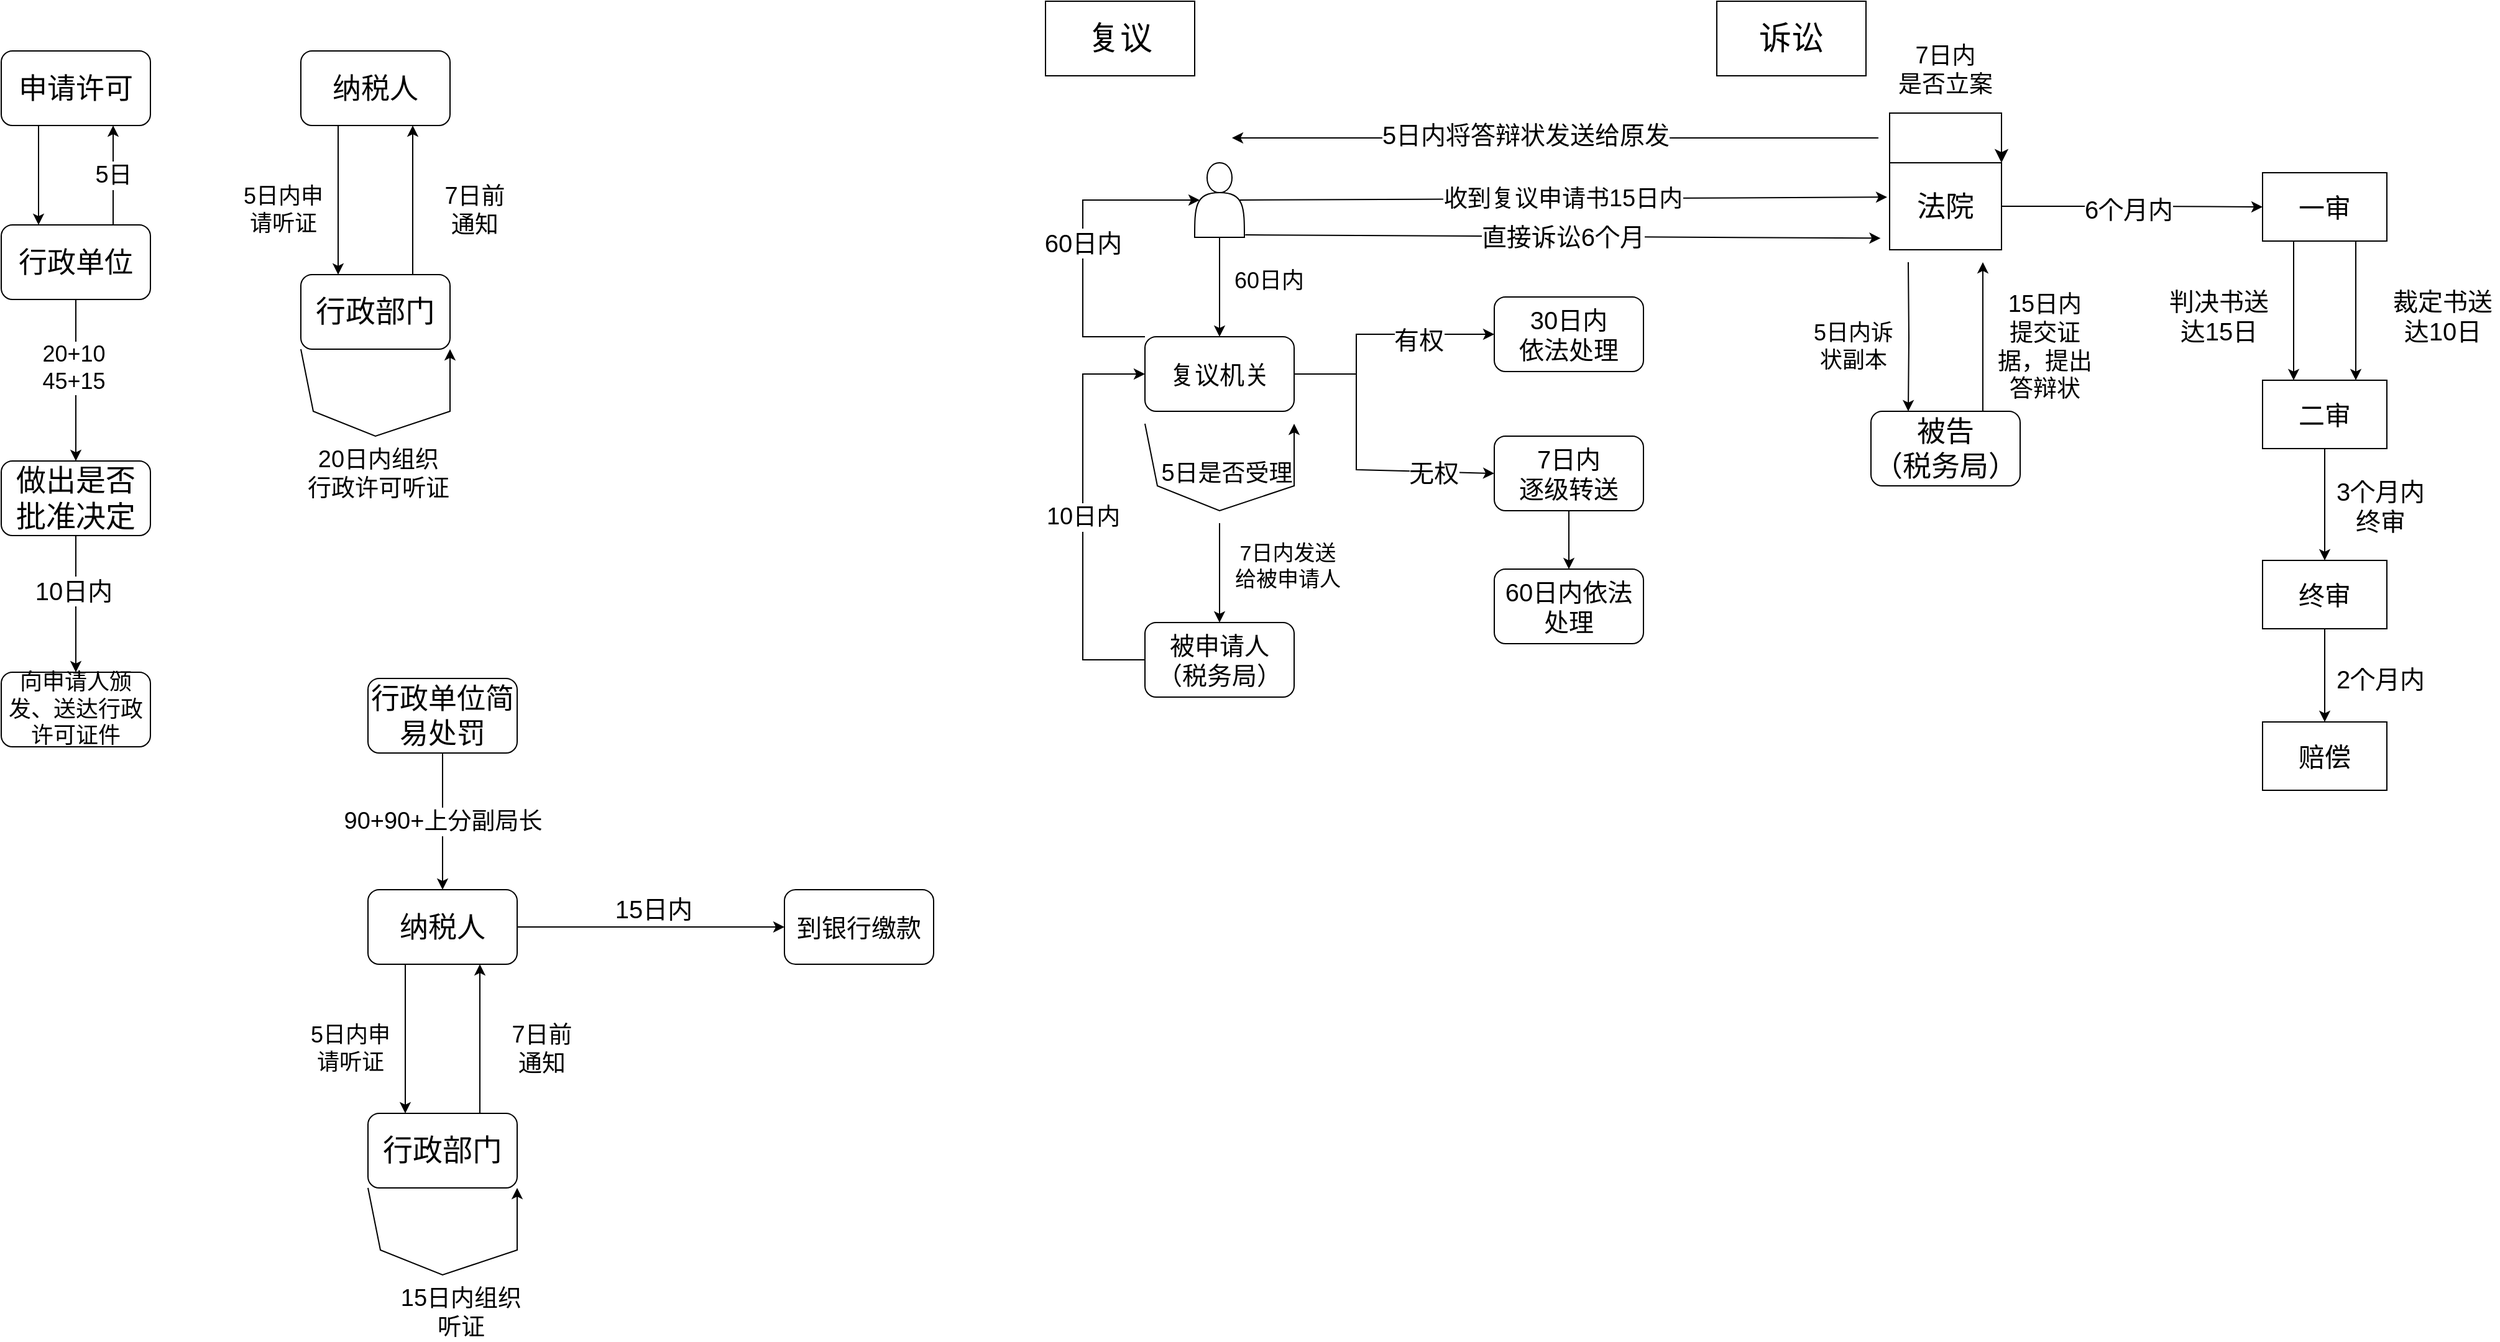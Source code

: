 <mxfile version="21.3.5" type="github">
  <diagram name="第 1 页" id="-ZGSn26ycv_NhK65gIa6">
    <mxGraphModel dx="1789" dy="1200" grid="1" gridSize="10" guides="1" tooltips="1" connect="1" arrows="1" fold="1" page="1" pageScale="1" pageWidth="827" pageHeight="1169" math="0" shadow="0">
      <root>
        <mxCell id="0" />
        <mxCell id="1" parent="0" />
        <mxCell id="Z39Dp9wX__Uqm4KgjtQT-8" value="" style="edgeStyle=orthogonalEdgeStyle;rounded=0;orthogonalLoop=1;jettySize=auto;html=1;exitX=0.25;exitY=1;exitDx=0;exitDy=0;entryX=0.25;entryY=0;entryDx=0;entryDy=0;" edge="1" parent="1" source="Z39Dp9wX__Uqm4KgjtQT-2" target="Z39Dp9wX__Uqm4KgjtQT-3">
          <mxGeometry relative="1" as="geometry" />
        </mxCell>
        <mxCell id="Z39Dp9wX__Uqm4KgjtQT-2" value="&lt;font style=&quot;font-size: 23px;&quot;&gt;申请许可&lt;/font&gt;" style="rounded=1;whiteSpace=wrap;html=1;" vertex="1" parent="1">
          <mxGeometry x="40" y="80" width="120" height="60" as="geometry" />
        </mxCell>
        <mxCell id="Z39Dp9wX__Uqm4KgjtQT-6" value="" style="edgeStyle=orthogonalEdgeStyle;rounded=0;orthogonalLoop=1;jettySize=auto;html=1;" edge="1" parent="1" source="Z39Dp9wX__Uqm4KgjtQT-3" target="Z39Dp9wX__Uqm4KgjtQT-5">
          <mxGeometry relative="1" as="geometry" />
        </mxCell>
        <mxCell id="Z39Dp9wX__Uqm4KgjtQT-9" value="&lt;font style=&quot;font-size: 18px;&quot;&gt;20+10&lt;br&gt;45+15&lt;/font&gt;" style="edgeLabel;html=1;align=center;verticalAlign=middle;resizable=0;points=[];" vertex="1" connectable="0" parent="Z39Dp9wX__Uqm4KgjtQT-6">
          <mxGeometry x="-0.163" y="-2" relative="1" as="geometry">
            <mxPoint as="offset" />
          </mxGeometry>
        </mxCell>
        <mxCell id="Z39Dp9wX__Uqm4KgjtQT-3" value="&lt;font style=&quot;font-size: 23px;&quot;&gt;行政单位&lt;/font&gt;" style="whiteSpace=wrap;html=1;rounded=1;" vertex="1" parent="1">
          <mxGeometry x="40" y="220" width="120" height="60" as="geometry" />
        </mxCell>
        <mxCell id="Z39Dp9wX__Uqm4KgjtQT-93" value="" style="edgeStyle=orthogonalEdgeStyle;rounded=0;orthogonalLoop=1;jettySize=auto;html=1;" edge="1" parent="1" source="Z39Dp9wX__Uqm4KgjtQT-5" target="Z39Dp9wX__Uqm4KgjtQT-92">
          <mxGeometry relative="1" as="geometry" />
        </mxCell>
        <mxCell id="Z39Dp9wX__Uqm4KgjtQT-94" value="&lt;font style=&quot;font-size: 20px;&quot;&gt;10日内&lt;/font&gt;" style="edgeLabel;html=1;align=center;verticalAlign=middle;resizable=0;points=[];" vertex="1" connectable="0" parent="Z39Dp9wX__Uqm4KgjtQT-93">
          <mxGeometry x="-0.212" y="-2" relative="1" as="geometry">
            <mxPoint as="offset" />
          </mxGeometry>
        </mxCell>
        <mxCell id="Z39Dp9wX__Uqm4KgjtQT-5" value="&lt;font style=&quot;font-size: 24px;&quot;&gt;做出是否批准决定&lt;/font&gt;" style="whiteSpace=wrap;html=1;rounded=1;" vertex="1" parent="1">
          <mxGeometry x="40" y="410" width="120" height="60" as="geometry" />
        </mxCell>
        <mxCell id="Z39Dp9wX__Uqm4KgjtQT-7" value="&lt;font style=&quot;font-size: 19px;&quot;&gt;5日&lt;/font&gt;" style="endArrow=classic;html=1;rounded=0;exitX=0.75;exitY=0;exitDx=0;exitDy=0;entryX=0.75;entryY=1;entryDx=0;entryDy=0;" edge="1" parent="1" source="Z39Dp9wX__Uqm4KgjtQT-3" target="Z39Dp9wX__Uqm4KgjtQT-2">
          <mxGeometry width="50" height="50" relative="1" as="geometry">
            <mxPoint x="410" y="190" as="sourcePoint" />
            <mxPoint x="460" y="140" as="targetPoint" />
          </mxGeometry>
        </mxCell>
        <mxCell id="Z39Dp9wX__Uqm4KgjtQT-11" value="&lt;span style=&quot;font-size: 23px;&quot;&gt;行政单位简易处罚&lt;/span&gt;" style="rounded=1;whiteSpace=wrap;html=1;" vertex="1" parent="1">
          <mxGeometry x="335" y="585" width="120" height="60" as="geometry" />
        </mxCell>
        <mxCell id="Z39Dp9wX__Uqm4KgjtQT-12" value="" style="edgeStyle=orthogonalEdgeStyle;rounded=0;orthogonalLoop=1;jettySize=auto;html=1;exitX=0.25;exitY=1;exitDx=0;exitDy=0;entryX=0.25;entryY=0;entryDx=0;entryDy=0;" edge="1" source="Z39Dp9wX__Uqm4KgjtQT-14" target="Z39Dp9wX__Uqm4KgjtQT-15" parent="1">
          <mxGeometry relative="1" as="geometry" />
        </mxCell>
        <mxCell id="Z39Dp9wX__Uqm4KgjtQT-96" value="" style="edgeStyle=orthogonalEdgeStyle;rounded=0;orthogonalLoop=1;jettySize=auto;html=1;" edge="1" parent="1" source="Z39Dp9wX__Uqm4KgjtQT-14" target="Z39Dp9wX__Uqm4KgjtQT-95">
          <mxGeometry relative="1" as="geometry" />
        </mxCell>
        <mxCell id="Z39Dp9wX__Uqm4KgjtQT-14" value="&lt;font style=&quot;font-size: 23px;&quot;&gt;纳税人&lt;/font&gt;" style="whiteSpace=wrap;html=1;rounded=1;" vertex="1" parent="1">
          <mxGeometry x="335" y="755" width="120" height="60" as="geometry" />
        </mxCell>
        <mxCell id="Z39Dp9wX__Uqm4KgjtQT-15" value="&lt;font style=&quot;font-size: 24px;&quot;&gt;行政部门&lt;/font&gt;" style="whiteSpace=wrap;html=1;rounded=1;" vertex="1" parent="1">
          <mxGeometry x="335" y="935" width="120" height="60" as="geometry" />
        </mxCell>
        <mxCell id="Z39Dp9wX__Uqm4KgjtQT-17" value="&lt;font style=&quot;font-size: 19px;&quot;&gt;90+90+上分副局长&lt;/font&gt;" style="endArrow=classic;html=1;rounded=0;exitX=0.5;exitY=1;exitDx=0;exitDy=0;entryX=0.5;entryY=0;entryDx=0;entryDy=0;" edge="1" parent="1" source="Z39Dp9wX__Uqm4KgjtQT-11" target="Z39Dp9wX__Uqm4KgjtQT-14">
          <mxGeometry width="50" height="50" relative="1" as="geometry">
            <mxPoint x="295" y="895" as="sourcePoint" />
            <mxPoint x="345" y="845" as="targetPoint" />
            <mxPoint as="offset" />
          </mxGeometry>
        </mxCell>
        <mxCell id="Z39Dp9wX__Uqm4KgjtQT-19" value="" style="endArrow=classic;html=1;rounded=0;exitX=0;exitY=1;exitDx=0;exitDy=0;entryX=1;entryY=1;entryDx=0;entryDy=0;" edge="1" parent="1" source="Z39Dp9wX__Uqm4KgjtQT-15" target="Z39Dp9wX__Uqm4KgjtQT-15">
          <mxGeometry width="50" height="50" relative="1" as="geometry">
            <mxPoint x="295" y="885" as="sourcePoint" />
            <mxPoint x="445" y="1005" as="targetPoint" />
            <Array as="points">
              <mxPoint x="345" y="1045" />
              <mxPoint x="395" y="1065" />
              <mxPoint x="455" y="1045" />
            </Array>
          </mxGeometry>
        </mxCell>
        <mxCell id="Z39Dp9wX__Uqm4KgjtQT-20" value="&lt;font style=&quot;font-size: 19px;&quot;&gt;15日内组织听证&lt;/font&gt;" style="text;html=1;strokeColor=none;fillColor=none;align=center;verticalAlign=middle;whiteSpace=wrap;rounded=0;" vertex="1" parent="1">
          <mxGeometry x="355" y="1075" width="110" height="40" as="geometry" />
        </mxCell>
        <mxCell id="Z39Dp9wX__Uqm4KgjtQT-26" value="&lt;font style=&quot;font-size: 19px;&quot;&gt;7日前&lt;br&gt;通知&lt;/font&gt;" style="text;html=1;strokeColor=none;fillColor=none;align=center;verticalAlign=middle;whiteSpace=wrap;rounded=0;" vertex="1" parent="1">
          <mxGeometry x="435" y="843" width="80" height="80" as="geometry" />
        </mxCell>
        <mxCell id="Z39Dp9wX__Uqm4KgjtQT-27" value="&lt;font style=&quot;font-size: 18px;&quot;&gt;5日内申请听证&lt;/font&gt;" style="text;html=1;strokeColor=none;fillColor=none;align=center;verticalAlign=middle;whiteSpace=wrap;rounded=0;" vertex="1" parent="1">
          <mxGeometry x="281" y="843" width="80" height="80" as="geometry" />
        </mxCell>
        <mxCell id="Z39Dp9wX__Uqm4KgjtQT-28" value="" style="endArrow=classic;html=1;rounded=0;exitX=0.75;exitY=0;exitDx=0;exitDy=0;entryX=0.75;entryY=1;entryDx=0;entryDy=0;" edge="1" parent="1" source="Z39Dp9wX__Uqm4KgjtQT-15" target="Z39Dp9wX__Uqm4KgjtQT-14">
          <mxGeometry width="50" height="50" relative="1" as="geometry">
            <mxPoint x="295" y="845" as="sourcePoint" />
            <mxPoint x="345" y="795" as="targetPoint" />
          </mxGeometry>
        </mxCell>
        <mxCell id="Z39Dp9wX__Uqm4KgjtQT-29" value="" style="edgeStyle=orthogonalEdgeStyle;rounded=0;orthogonalLoop=1;jettySize=auto;html=1;exitX=0.25;exitY=1;exitDx=0;exitDy=0;entryX=0.25;entryY=0;entryDx=0;entryDy=0;" edge="1" parent="1" source="Z39Dp9wX__Uqm4KgjtQT-30" target="Z39Dp9wX__Uqm4KgjtQT-31">
          <mxGeometry relative="1" as="geometry" />
        </mxCell>
        <mxCell id="Z39Dp9wX__Uqm4KgjtQT-30" value="&lt;font style=&quot;font-size: 23px;&quot;&gt;纳税人&lt;/font&gt;" style="whiteSpace=wrap;html=1;rounded=1;" vertex="1" parent="1">
          <mxGeometry x="281" y="80" width="120" height="60" as="geometry" />
        </mxCell>
        <mxCell id="Z39Dp9wX__Uqm4KgjtQT-31" value="&lt;font style=&quot;font-size: 24px;&quot;&gt;行政部门&lt;/font&gt;" style="whiteSpace=wrap;html=1;rounded=1;" vertex="1" parent="1">
          <mxGeometry x="281" y="260" width="120" height="60" as="geometry" />
        </mxCell>
        <mxCell id="Z39Dp9wX__Uqm4KgjtQT-32" value="" style="endArrow=classic;html=1;rounded=0;exitX=0;exitY=1;exitDx=0;exitDy=0;entryX=1;entryY=1;entryDx=0;entryDy=0;" edge="1" parent="1" source="Z39Dp9wX__Uqm4KgjtQT-31" target="Z39Dp9wX__Uqm4KgjtQT-31">
          <mxGeometry width="50" height="50" relative="1" as="geometry">
            <mxPoint x="241" y="210" as="sourcePoint" />
            <mxPoint x="391" y="330" as="targetPoint" />
            <Array as="points">
              <mxPoint x="291" y="370" />
              <mxPoint x="341" y="390" />
              <mxPoint x="401" y="370" />
            </Array>
          </mxGeometry>
        </mxCell>
        <mxCell id="Z39Dp9wX__Uqm4KgjtQT-33" value="&lt;font style=&quot;font-size: 19px;&quot;&gt;20日内组织&lt;br&gt;行政许可听证&lt;/font&gt;" style="text;html=1;strokeColor=none;fillColor=none;align=center;verticalAlign=middle;whiteSpace=wrap;rounded=0;" vertex="1" parent="1">
          <mxGeometry x="274" y="400" width="139" height="40" as="geometry" />
        </mxCell>
        <mxCell id="Z39Dp9wX__Uqm4KgjtQT-34" value="&lt;font style=&quot;font-size: 19px;&quot;&gt;7日前&lt;br&gt;通知&lt;/font&gt;" style="text;html=1;strokeColor=none;fillColor=none;align=center;verticalAlign=middle;whiteSpace=wrap;rounded=0;" vertex="1" parent="1">
          <mxGeometry x="381" y="168" width="80" height="80" as="geometry" />
        </mxCell>
        <mxCell id="Z39Dp9wX__Uqm4KgjtQT-35" value="&lt;font style=&quot;font-size: 18px;&quot;&gt;5日内申请听证&lt;/font&gt;" style="text;html=1;strokeColor=none;fillColor=none;align=center;verticalAlign=middle;whiteSpace=wrap;rounded=0;" vertex="1" parent="1">
          <mxGeometry x="227" y="168" width="80" height="80" as="geometry" />
        </mxCell>
        <mxCell id="Z39Dp9wX__Uqm4KgjtQT-36" value="" style="endArrow=classic;html=1;rounded=0;exitX=0.75;exitY=0;exitDx=0;exitDy=0;entryX=0.75;entryY=1;entryDx=0;entryDy=0;" edge="1" parent="1" source="Z39Dp9wX__Uqm4KgjtQT-31" target="Z39Dp9wX__Uqm4KgjtQT-30">
          <mxGeometry width="50" height="50" relative="1" as="geometry">
            <mxPoint x="241" y="170" as="sourcePoint" />
            <mxPoint x="291" y="120" as="targetPoint" />
          </mxGeometry>
        </mxCell>
        <mxCell id="Z39Dp9wX__Uqm4KgjtQT-40" value="" style="edgeStyle=orthogonalEdgeStyle;rounded=0;orthogonalLoop=1;jettySize=auto;html=1;" edge="1" parent="1" source="Z39Dp9wX__Uqm4KgjtQT-38" target="Z39Dp9wX__Uqm4KgjtQT-39">
          <mxGeometry relative="1" as="geometry" />
        </mxCell>
        <mxCell id="Z39Dp9wX__Uqm4KgjtQT-38" value="" style="shape=actor;whiteSpace=wrap;html=1;" vertex="1" parent="1">
          <mxGeometry x="1000" y="170" width="40" height="60" as="geometry" />
        </mxCell>
        <mxCell id="Z39Dp9wX__Uqm4KgjtQT-39" value="&lt;font style=&quot;font-size: 20px;&quot;&gt;复议机关&lt;/font&gt;" style="rounded=1;whiteSpace=wrap;html=1;" vertex="1" parent="1">
          <mxGeometry x="960" y="310" width="120" height="60" as="geometry" />
        </mxCell>
        <mxCell id="Z39Dp9wX__Uqm4KgjtQT-41" value="&lt;font style=&quot;font-size: 18px;&quot;&gt;60日内&lt;/font&gt;" style="text;html=1;strokeColor=none;fillColor=none;align=center;verticalAlign=middle;whiteSpace=wrap;rounded=0;" vertex="1" parent="1">
          <mxGeometry x="1030" y="250" width="60" height="30" as="geometry" />
        </mxCell>
        <mxCell id="Z39Dp9wX__Uqm4KgjtQT-42" value="&lt;font style=&quot;font-size: 26px;&quot;&gt;复议&lt;/font&gt;" style="rounded=0;whiteSpace=wrap;html=1;" vertex="1" parent="1">
          <mxGeometry x="880" y="40" width="120" height="60" as="geometry" />
        </mxCell>
        <mxCell id="Z39Dp9wX__Uqm4KgjtQT-43" value="" style="endArrow=classic;html=1;rounded=0;exitX=0;exitY=1;exitDx=0;exitDy=0;entryX=1;entryY=1;entryDx=0;entryDy=0;" edge="1" parent="1">
          <mxGeometry width="50" height="50" relative="1" as="geometry">
            <mxPoint x="960" y="380" as="sourcePoint" />
            <mxPoint x="1080" y="380" as="targetPoint" />
            <Array as="points">
              <mxPoint x="970" y="430" />
              <mxPoint x="1020" y="450" />
              <mxPoint x="1080" y="430" />
            </Array>
          </mxGeometry>
        </mxCell>
        <mxCell id="Z39Dp9wX__Uqm4KgjtQT-44" value="&lt;font style=&quot;font-size: 19px;&quot;&gt;5日是否受理&lt;/font&gt;" style="text;html=1;strokeColor=none;fillColor=none;align=center;verticalAlign=middle;whiteSpace=wrap;rounded=0;" vertex="1" parent="1">
          <mxGeometry x="971" y="400" width="110" height="40" as="geometry" />
        </mxCell>
        <mxCell id="Z39Dp9wX__Uqm4KgjtQT-45" value="&lt;font style=&quot;font-size: 20px;&quot;&gt;被申请人（税务局）&lt;/font&gt;" style="rounded=1;whiteSpace=wrap;html=1;" vertex="1" parent="1">
          <mxGeometry x="960" y="540" width="120" height="60" as="geometry" />
        </mxCell>
        <mxCell id="Z39Dp9wX__Uqm4KgjtQT-46" value="" style="endArrow=classic;html=1;rounded=0;entryX=0.5;entryY=0;entryDx=0;entryDy=0;" edge="1" parent="1" target="Z39Dp9wX__Uqm4KgjtQT-45">
          <mxGeometry width="50" height="50" relative="1" as="geometry">
            <mxPoint x="1020" y="460" as="sourcePoint" />
            <mxPoint x="1400" y="360" as="targetPoint" />
          </mxGeometry>
        </mxCell>
        <mxCell id="Z39Dp9wX__Uqm4KgjtQT-47" value="&lt;font style=&quot;font-size: 17px;&quot;&gt;7日内发送&lt;br&gt;给被申请人&lt;/font&gt;" style="text;html=1;strokeColor=none;fillColor=none;align=center;verticalAlign=middle;whiteSpace=wrap;rounded=0;" vertex="1" parent="1">
          <mxGeometry x="1025" y="480" width="100" height="30" as="geometry" />
        </mxCell>
        <mxCell id="Z39Dp9wX__Uqm4KgjtQT-48" value="&lt;font style=&quot;font-size: 19px;&quot;&gt;10日内&lt;/font&gt;" style="endArrow=classic;html=1;rounded=0;exitX=0;exitY=0.5;exitDx=0;exitDy=0;entryX=0;entryY=0.5;entryDx=0;entryDy=0;" edge="1" parent="1" source="Z39Dp9wX__Uqm4KgjtQT-45" target="Z39Dp9wX__Uqm4KgjtQT-39">
          <mxGeometry width="50" height="50" relative="1" as="geometry">
            <mxPoint x="1300" y="390" as="sourcePoint" />
            <mxPoint x="1350" y="340" as="targetPoint" />
            <Array as="points">
              <mxPoint x="910" y="570" />
              <mxPoint x="910" y="340" />
            </Array>
          </mxGeometry>
        </mxCell>
        <mxCell id="Z39Dp9wX__Uqm4KgjtQT-50" value="&lt;font style=&quot;font-size: 20px;&quot;&gt;60日内&lt;/font&gt;" style="endArrow=classic;html=1;rounded=0;exitX=0;exitY=0;exitDx=0;exitDy=0;entryX=0.1;entryY=0.5;entryDx=0;entryDy=0;entryPerimeter=0;" edge="1" parent="1" source="Z39Dp9wX__Uqm4KgjtQT-39" target="Z39Dp9wX__Uqm4KgjtQT-38">
          <mxGeometry x="-0.003" width="50" height="50" relative="1" as="geometry">
            <mxPoint x="1300" y="370" as="sourcePoint" />
            <mxPoint x="1350" y="320" as="targetPoint" />
            <Array as="points">
              <mxPoint x="910" y="310" />
              <mxPoint x="910" y="200" />
            </Array>
            <mxPoint as="offset" />
          </mxGeometry>
        </mxCell>
        <mxCell id="Z39Dp9wX__Uqm4KgjtQT-57" value="&lt;font style=&quot;font-size: 20px;&quot;&gt;直接诉讼6个月&lt;/font&gt;" style="endArrow=classic;html=1;rounded=0;exitX=1.017;exitY=0.967;exitDx=0;exitDy=0;exitPerimeter=0;entryX=-0.081;entryY=0.867;entryDx=0;entryDy=0;entryPerimeter=0;" edge="1" parent="1" source="Z39Dp9wX__Uqm4KgjtQT-38" target="Z39Dp9wX__Uqm4KgjtQT-59">
          <mxGeometry width="50" height="50" relative="1" as="geometry">
            <mxPoint x="1300" y="370" as="sourcePoint" />
            <mxPoint x="1460" y="228" as="targetPoint" />
          </mxGeometry>
        </mxCell>
        <mxCell id="Z39Dp9wX__Uqm4KgjtQT-58" value="&lt;font style=&quot;font-size: 19px;&quot;&gt;收到复议申请书15日内&lt;/font&gt;" style="endArrow=classic;html=1;rounded=0;exitX=0.9;exitY=0.5;exitDx=0;exitDy=0;exitPerimeter=0;entryX=-0.022;entryY=0.395;entryDx=0;entryDy=0;entryPerimeter=0;" edge="1" parent="1" source="Z39Dp9wX__Uqm4KgjtQT-38" target="Z39Dp9wX__Uqm4KgjtQT-59">
          <mxGeometry x="-0.002" width="50" height="50" relative="1" as="geometry">
            <mxPoint x="1300" y="370" as="sourcePoint" />
            <mxPoint x="1280" y="190" as="targetPoint" />
            <mxPoint as="offset" />
          </mxGeometry>
        </mxCell>
        <mxCell id="Z39Dp9wX__Uqm4KgjtQT-74" value="" style="edgeStyle=orthogonalEdgeStyle;rounded=0;orthogonalLoop=1;jettySize=auto;html=1;" edge="1" parent="1" source="Z39Dp9wX__Uqm4KgjtQT-59" target="Z39Dp9wX__Uqm4KgjtQT-73">
          <mxGeometry relative="1" as="geometry" />
        </mxCell>
        <mxCell id="Z39Dp9wX__Uqm4KgjtQT-75" value="&lt;font style=&quot;font-size: 20px;&quot;&gt;6个月内&lt;/font&gt;" style="edgeLabel;html=1;align=center;verticalAlign=middle;resizable=0;points=[];" vertex="1" connectable="0" parent="Z39Dp9wX__Uqm4KgjtQT-74">
          <mxGeometry x="-0.037" y="-2" relative="1" as="geometry">
            <mxPoint as="offset" />
          </mxGeometry>
        </mxCell>
        <mxCell id="Z39Dp9wX__Uqm4KgjtQT-59" value="&lt;font style=&quot;font-size: 23px;&quot;&gt;法院&lt;/font&gt;" style="shape=loopLimit;whiteSpace=wrap;html=1;size=0;" vertex="1" parent="1">
          <mxGeometry x="1559" y="170" width="90" height="70" as="geometry" />
        </mxCell>
        <mxCell id="Z39Dp9wX__Uqm4KgjtQT-60" value="&lt;font style=&quot;font-size: 26px;&quot;&gt;诉讼&lt;/font&gt;" style="rounded=0;whiteSpace=wrap;html=1;" vertex="1" parent="1">
          <mxGeometry x="1420" y="40" width="120" height="60" as="geometry" />
        </mxCell>
        <mxCell id="Z39Dp9wX__Uqm4KgjtQT-63" value="" style="edgeStyle=elbowEdgeStyle;elbow=horizontal;endArrow=classic;html=1;curved=0;rounded=0;endSize=8;startSize=8;exitX=0;exitY=0;exitDx=0;exitDy=0;entryX=1;entryY=0;entryDx=0;entryDy=0;" edge="1" parent="1" source="Z39Dp9wX__Uqm4KgjtQT-59" target="Z39Dp9wX__Uqm4KgjtQT-59">
          <mxGeometry width="50" height="50" relative="1" as="geometry">
            <mxPoint x="1539" y="340" as="sourcePoint" />
            <mxPoint x="1589" y="290" as="targetPoint" />
            <Array as="points">
              <mxPoint x="1579" y="130" />
              <mxPoint x="1604" y="110" />
            </Array>
          </mxGeometry>
        </mxCell>
        <mxCell id="Z39Dp9wX__Uqm4KgjtQT-65" value="&lt;font style=&quot;font-size: 19px;&quot;&gt;7日内&lt;br&gt;是否立案&lt;/font&gt;" style="text;html=1;strokeColor=none;fillColor=none;align=center;verticalAlign=middle;whiteSpace=wrap;rounded=0;" vertex="1" parent="1">
          <mxGeometry x="1559" y="80" width="90" height="30" as="geometry" />
        </mxCell>
        <mxCell id="Z39Dp9wX__Uqm4KgjtQT-66" value="" style="edgeStyle=orthogonalEdgeStyle;rounded=0;orthogonalLoop=1;jettySize=auto;html=1;exitX=0.25;exitY=1;exitDx=0;exitDy=0;entryX=0.25;entryY=0;entryDx=0;entryDy=0;" edge="1" parent="1" target="Z39Dp9wX__Uqm4KgjtQT-67">
          <mxGeometry relative="1" as="geometry">
            <mxPoint x="1574" y="250" as="sourcePoint" />
          </mxGeometry>
        </mxCell>
        <mxCell id="Z39Dp9wX__Uqm4KgjtQT-67" value="&lt;font style=&quot;font-size: 23px;&quot;&gt;被告&lt;br&gt;（税务局）&lt;/font&gt;" style="whiteSpace=wrap;html=1;rounded=1;" vertex="1" parent="1">
          <mxGeometry x="1544" y="370" width="120" height="60" as="geometry" />
        </mxCell>
        <mxCell id="Z39Dp9wX__Uqm4KgjtQT-68" value="&lt;font style=&quot;font-size: 19px;&quot;&gt;15日内提交证据，提出答辩状&lt;br&gt;&lt;/font&gt;" style="text;html=1;strokeColor=none;fillColor=none;align=center;verticalAlign=middle;whiteSpace=wrap;rounded=0;" vertex="1" parent="1">
          <mxGeometry x="1644" y="278" width="80" height="80" as="geometry" />
        </mxCell>
        <mxCell id="Z39Dp9wX__Uqm4KgjtQT-69" value="&lt;font style=&quot;font-size: 18px;&quot;&gt;5日内诉状副本&lt;/font&gt;" style="text;html=1;strokeColor=none;fillColor=none;align=center;verticalAlign=middle;whiteSpace=wrap;rounded=0;" vertex="1" parent="1">
          <mxGeometry x="1490" y="278" width="80" height="80" as="geometry" />
        </mxCell>
        <mxCell id="Z39Dp9wX__Uqm4KgjtQT-70" value="" style="endArrow=classic;html=1;rounded=0;exitX=0.75;exitY=0;exitDx=0;exitDy=0;entryX=0.75;entryY=1;entryDx=0;entryDy=0;" edge="1" parent="1" source="Z39Dp9wX__Uqm4KgjtQT-67">
          <mxGeometry width="50" height="50" relative="1" as="geometry">
            <mxPoint x="1504" y="280" as="sourcePoint" />
            <mxPoint x="1634" y="250" as="targetPoint" />
          </mxGeometry>
        </mxCell>
        <mxCell id="Z39Dp9wX__Uqm4KgjtQT-71" value="" style="endArrow=classic;html=1;rounded=0;" edge="1" parent="1">
          <mxGeometry width="50" height="50" relative="1" as="geometry">
            <mxPoint x="1550" y="150" as="sourcePoint" />
            <mxPoint x="1030" y="150" as="targetPoint" />
          </mxGeometry>
        </mxCell>
        <mxCell id="Z39Dp9wX__Uqm4KgjtQT-72" value="&lt;font style=&quot;font-size: 20px;&quot;&gt;5日内将答辩状发送给原发&lt;/font&gt;" style="edgeLabel;html=1;align=center;verticalAlign=middle;resizable=0;points=[];" vertex="1" connectable="0" parent="Z39Dp9wX__Uqm4KgjtQT-71">
          <mxGeometry x="0.093" y="-3" relative="1" as="geometry">
            <mxPoint as="offset" />
          </mxGeometry>
        </mxCell>
        <mxCell id="Z39Dp9wX__Uqm4KgjtQT-73" value="&lt;font style=&quot;font-size: 21px;&quot;&gt;一审&lt;/font&gt;" style="rounded=0;whiteSpace=wrap;html=1;" vertex="1" parent="1">
          <mxGeometry x="1859" y="178" width="100" height="55" as="geometry" />
        </mxCell>
        <mxCell id="Z39Dp9wX__Uqm4KgjtQT-86" value="" style="edgeStyle=orthogonalEdgeStyle;rounded=0;orthogonalLoop=1;jettySize=auto;html=1;" edge="1" parent="1" source="Z39Dp9wX__Uqm4KgjtQT-77" target="Z39Dp9wX__Uqm4KgjtQT-85">
          <mxGeometry relative="1" as="geometry" />
        </mxCell>
        <mxCell id="Z39Dp9wX__Uqm4KgjtQT-77" value="&lt;font style=&quot;font-size: 21px;&quot;&gt;二审&lt;/font&gt;" style="rounded=0;whiteSpace=wrap;html=1;" vertex="1" parent="1">
          <mxGeometry x="1859" y="345" width="100" height="55" as="geometry" />
        </mxCell>
        <mxCell id="Z39Dp9wX__Uqm4KgjtQT-78" value="" style="endArrow=classic;html=1;rounded=0;exitX=0.25;exitY=1;exitDx=0;exitDy=0;entryX=0.25;entryY=0;entryDx=0;entryDy=0;" edge="1" parent="1" source="Z39Dp9wX__Uqm4KgjtQT-73" target="Z39Dp9wX__Uqm4KgjtQT-77">
          <mxGeometry width="50" height="50" relative="1" as="geometry">
            <mxPoint x="1719" y="430" as="sourcePoint" />
            <mxPoint x="1769" y="380" as="targetPoint" />
          </mxGeometry>
        </mxCell>
        <mxCell id="Z39Dp9wX__Uqm4KgjtQT-80" value="&lt;font style=&quot;font-size: 20px;&quot;&gt;判决书送达15日&lt;/font&gt;" style="text;html=1;strokeColor=none;fillColor=none;align=center;verticalAlign=middle;whiteSpace=wrap;rounded=0;" vertex="1" parent="1">
          <mxGeometry x="1779" y="265" width="90" height="55" as="geometry" />
        </mxCell>
        <mxCell id="Z39Dp9wX__Uqm4KgjtQT-83" value="" style="endArrow=classic;html=1;rounded=0;exitX=0.75;exitY=1;exitDx=0;exitDy=0;entryX=0.75;entryY=0;entryDx=0;entryDy=0;" edge="1" parent="1" source="Z39Dp9wX__Uqm4KgjtQT-73" target="Z39Dp9wX__Uqm4KgjtQT-77">
          <mxGeometry width="50" height="50" relative="1" as="geometry">
            <mxPoint x="1719" y="400" as="sourcePoint" />
            <mxPoint x="1769" y="350" as="targetPoint" />
          </mxGeometry>
        </mxCell>
        <mxCell id="Z39Dp9wX__Uqm4KgjtQT-84" value="&lt;font style=&quot;font-size: 20px;&quot;&gt;裁定书送达10日&lt;/font&gt;" style="text;html=1;strokeColor=none;fillColor=none;align=center;verticalAlign=middle;whiteSpace=wrap;rounded=0;" vertex="1" parent="1">
          <mxGeometry x="1959" y="265" width="90" height="55" as="geometry" />
        </mxCell>
        <mxCell id="Z39Dp9wX__Uqm4KgjtQT-89" value="" style="edgeStyle=orthogonalEdgeStyle;rounded=0;orthogonalLoop=1;jettySize=auto;html=1;" edge="1" parent="1" source="Z39Dp9wX__Uqm4KgjtQT-85" target="Z39Dp9wX__Uqm4KgjtQT-88">
          <mxGeometry relative="1" as="geometry" />
        </mxCell>
        <mxCell id="Z39Dp9wX__Uqm4KgjtQT-85" value="&lt;font style=&quot;font-size: 21px;&quot;&gt;终审&lt;/font&gt;" style="rounded=0;whiteSpace=wrap;html=1;" vertex="1" parent="1">
          <mxGeometry x="1859" y="490" width="100" height="55" as="geometry" />
        </mxCell>
        <mxCell id="Z39Dp9wX__Uqm4KgjtQT-87" value="&lt;font style=&quot;font-size: 20px;&quot;&gt;3个月内终审&lt;/font&gt;" style="text;html=1;strokeColor=none;fillColor=none;align=center;verticalAlign=middle;whiteSpace=wrap;rounded=0;" vertex="1" parent="1">
          <mxGeometry x="1909" y="418" width="90" height="55" as="geometry" />
        </mxCell>
        <mxCell id="Z39Dp9wX__Uqm4KgjtQT-88" value="&lt;font style=&quot;font-size: 21px;&quot;&gt;赔偿&lt;/font&gt;" style="rounded=0;whiteSpace=wrap;html=1;" vertex="1" parent="1">
          <mxGeometry x="1859" y="620" width="100" height="55" as="geometry" />
        </mxCell>
        <mxCell id="Z39Dp9wX__Uqm4KgjtQT-90" value="&lt;font style=&quot;font-size: 20px;&quot;&gt;2个月内&lt;/font&gt;" style="text;html=1;strokeColor=none;fillColor=none;align=center;verticalAlign=middle;whiteSpace=wrap;rounded=0;" vertex="1" parent="1">
          <mxGeometry x="1909" y="557" width="90" height="55" as="geometry" />
        </mxCell>
        <mxCell id="Z39Dp9wX__Uqm4KgjtQT-92" value="&lt;font style=&quot;font-size: 18px;&quot;&gt;向申请人颁发、送达行政许可证件&lt;/font&gt;" style="whiteSpace=wrap;html=1;rounded=1;" vertex="1" parent="1">
          <mxGeometry x="40" y="580" width="120" height="60" as="geometry" />
        </mxCell>
        <mxCell id="Z39Dp9wX__Uqm4KgjtQT-95" value="&lt;font style=&quot;font-size: 20px;&quot;&gt;到银行缴款&lt;/font&gt;" style="rounded=1;whiteSpace=wrap;html=1;" vertex="1" parent="1">
          <mxGeometry x="670" y="755" width="120" height="60" as="geometry" />
        </mxCell>
        <mxCell id="Z39Dp9wX__Uqm4KgjtQT-98" value="&lt;font style=&quot;font-size: 20px;&quot;&gt;15日内&lt;/font&gt;" style="text;html=1;strokeColor=none;fillColor=none;align=center;verticalAlign=middle;whiteSpace=wrap;rounded=0;" vertex="1" parent="1">
          <mxGeometry x="500" y="755" width="130" height="30" as="geometry" />
        </mxCell>
        <mxCell id="Z39Dp9wX__Uqm4KgjtQT-100" value="&lt;font style=&quot;font-size: 20px;&quot;&gt;30日内&lt;br&gt;依法处理&lt;/font&gt;" style="rounded=1;whiteSpace=wrap;html=1;" vertex="1" parent="1">
          <mxGeometry x="1241" y="278" width="120" height="60" as="geometry" />
        </mxCell>
        <mxCell id="Z39Dp9wX__Uqm4KgjtQT-103" value="" style="edgeStyle=orthogonalEdgeStyle;rounded=0;orthogonalLoop=1;jettySize=auto;html=1;" edge="1" parent="1" source="Z39Dp9wX__Uqm4KgjtQT-101" target="Z39Dp9wX__Uqm4KgjtQT-102">
          <mxGeometry relative="1" as="geometry" />
        </mxCell>
        <mxCell id="Z39Dp9wX__Uqm4KgjtQT-101" value="&lt;font style=&quot;font-size: 20px;&quot;&gt;7日内&lt;br&gt;逐级转送&lt;/font&gt;" style="rounded=1;whiteSpace=wrap;html=1;" vertex="1" parent="1">
          <mxGeometry x="1241" y="390" width="120" height="60" as="geometry" />
        </mxCell>
        <mxCell id="Z39Dp9wX__Uqm4KgjtQT-102" value="&lt;font style=&quot;font-size: 20px;&quot;&gt;60日内依法处理&lt;/font&gt;" style="whiteSpace=wrap;html=1;rounded=1;" vertex="1" parent="1">
          <mxGeometry x="1241" y="497" width="120" height="60" as="geometry" />
        </mxCell>
        <mxCell id="Z39Dp9wX__Uqm4KgjtQT-104" value="" style="endArrow=classic;html=1;rounded=0;exitX=1;exitY=0.5;exitDx=0;exitDy=0;entryX=0;entryY=0.5;entryDx=0;entryDy=0;" edge="1" parent="1" source="Z39Dp9wX__Uqm4KgjtQT-39" target="Z39Dp9wX__Uqm4KgjtQT-100">
          <mxGeometry width="50" height="50" relative="1" as="geometry">
            <mxPoint x="1290" y="540" as="sourcePoint" />
            <mxPoint x="1340" y="490" as="targetPoint" />
            <Array as="points">
              <mxPoint x="1130" y="340" />
              <mxPoint x="1130" y="308" />
            </Array>
          </mxGeometry>
        </mxCell>
        <mxCell id="Z39Dp9wX__Uqm4KgjtQT-106" value="&lt;font style=&quot;font-size: 20px;&quot;&gt;有权&lt;/font&gt;" style="edgeLabel;html=1;align=center;verticalAlign=middle;resizable=0;points=[];" vertex="1" connectable="0" parent="Z39Dp9wX__Uqm4KgjtQT-104">
          <mxGeometry x="0.362" y="-4" relative="1" as="geometry">
            <mxPoint as="offset" />
          </mxGeometry>
        </mxCell>
        <mxCell id="Z39Dp9wX__Uqm4KgjtQT-105" value="" style="endArrow=classic;html=1;rounded=0;exitX=1;exitY=0.5;exitDx=0;exitDy=0;entryX=0;entryY=0.5;entryDx=0;entryDy=0;" edge="1" parent="1" source="Z39Dp9wX__Uqm4KgjtQT-39" target="Z39Dp9wX__Uqm4KgjtQT-101">
          <mxGeometry width="50" height="50" relative="1" as="geometry">
            <mxPoint x="1290" y="540" as="sourcePoint" />
            <mxPoint x="1340" y="490" as="targetPoint" />
            <Array as="points">
              <mxPoint x="1130" y="340" />
              <mxPoint x="1130" y="417" />
            </Array>
          </mxGeometry>
        </mxCell>
        <mxCell id="Z39Dp9wX__Uqm4KgjtQT-107" value="&lt;font style=&quot;font-size: 20px;&quot;&gt;无权&lt;/font&gt;" style="edgeLabel;html=1;align=center;verticalAlign=middle;resizable=0;points=[];" vertex="1" connectable="0" parent="Z39Dp9wX__Uqm4KgjtQT-105">
          <mxGeometry x="0.583" relative="1" as="geometry">
            <mxPoint as="offset" />
          </mxGeometry>
        </mxCell>
      </root>
    </mxGraphModel>
  </diagram>
</mxfile>
